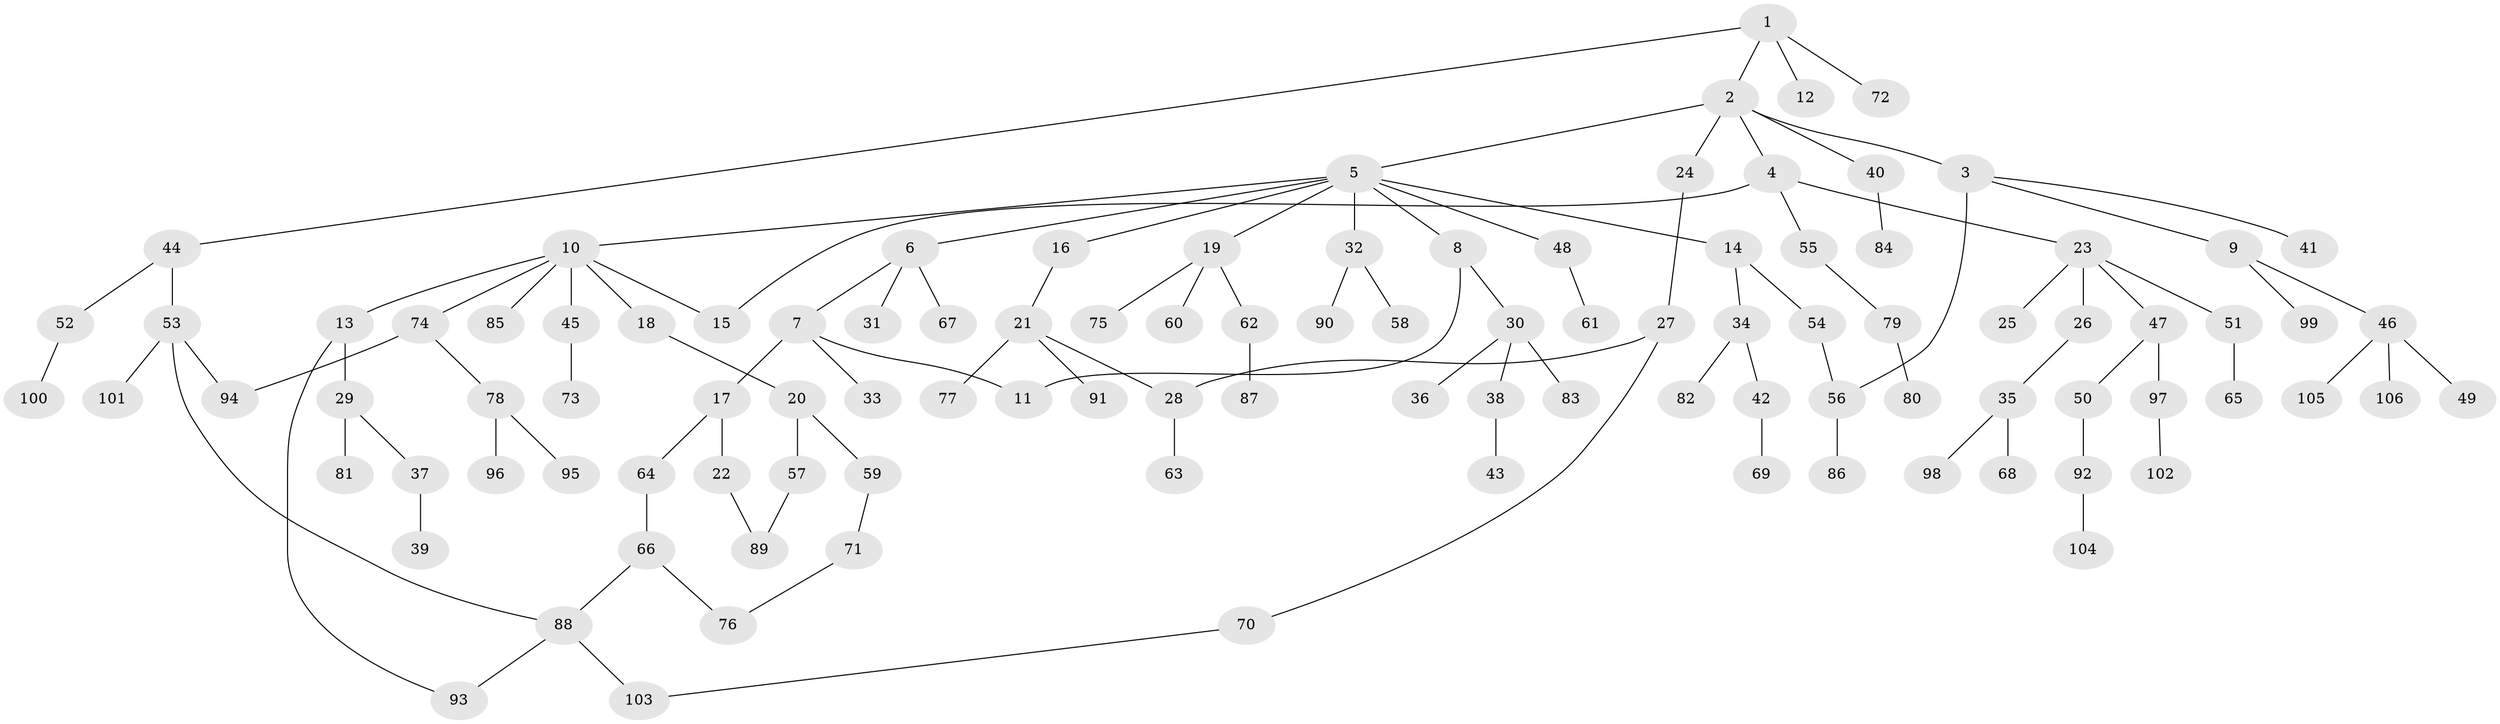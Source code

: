 // coarse degree distribution, {6: 0.02666666666666667, 4: 0.04, 9: 0.013333333333333334, 3: 0.25333333333333335, 2: 0.37333333333333335, 1: 0.29333333333333333}
// Generated by graph-tools (version 1.1) at 2025/36/03/04/25 23:36:08]
// undirected, 106 vertices, 115 edges
graph export_dot {
  node [color=gray90,style=filled];
  1;
  2;
  3;
  4;
  5;
  6;
  7;
  8;
  9;
  10;
  11;
  12;
  13;
  14;
  15;
  16;
  17;
  18;
  19;
  20;
  21;
  22;
  23;
  24;
  25;
  26;
  27;
  28;
  29;
  30;
  31;
  32;
  33;
  34;
  35;
  36;
  37;
  38;
  39;
  40;
  41;
  42;
  43;
  44;
  45;
  46;
  47;
  48;
  49;
  50;
  51;
  52;
  53;
  54;
  55;
  56;
  57;
  58;
  59;
  60;
  61;
  62;
  63;
  64;
  65;
  66;
  67;
  68;
  69;
  70;
  71;
  72;
  73;
  74;
  75;
  76;
  77;
  78;
  79;
  80;
  81;
  82;
  83;
  84;
  85;
  86;
  87;
  88;
  89;
  90;
  91;
  92;
  93;
  94;
  95;
  96;
  97;
  98;
  99;
  100;
  101;
  102;
  103;
  104;
  105;
  106;
  1 -- 2;
  1 -- 12;
  1 -- 44;
  1 -- 72;
  2 -- 3;
  2 -- 4;
  2 -- 5;
  2 -- 24;
  2 -- 40;
  3 -- 9;
  3 -- 41;
  3 -- 56;
  4 -- 15;
  4 -- 23;
  4 -- 55;
  5 -- 6;
  5 -- 8;
  5 -- 10;
  5 -- 14;
  5 -- 16;
  5 -- 19;
  5 -- 32;
  5 -- 48;
  6 -- 7;
  6 -- 31;
  6 -- 67;
  7 -- 11;
  7 -- 17;
  7 -- 33;
  8 -- 30;
  8 -- 11;
  9 -- 46;
  9 -- 99;
  10 -- 13;
  10 -- 18;
  10 -- 45;
  10 -- 74;
  10 -- 85;
  10 -- 15;
  13 -- 29;
  13 -- 93;
  14 -- 34;
  14 -- 54;
  16 -- 21;
  17 -- 22;
  17 -- 64;
  18 -- 20;
  19 -- 60;
  19 -- 62;
  19 -- 75;
  20 -- 57;
  20 -- 59;
  21 -- 77;
  21 -- 91;
  21 -- 28;
  22 -- 89;
  23 -- 25;
  23 -- 26;
  23 -- 47;
  23 -- 51;
  24 -- 27;
  26 -- 35;
  27 -- 28;
  27 -- 70;
  28 -- 63;
  29 -- 37;
  29 -- 81;
  30 -- 36;
  30 -- 38;
  30 -- 83;
  32 -- 58;
  32 -- 90;
  34 -- 42;
  34 -- 82;
  35 -- 68;
  35 -- 98;
  37 -- 39;
  38 -- 43;
  40 -- 84;
  42 -- 69;
  44 -- 52;
  44 -- 53;
  45 -- 73;
  46 -- 49;
  46 -- 105;
  46 -- 106;
  47 -- 50;
  47 -- 97;
  48 -- 61;
  50 -- 92;
  51 -- 65;
  52 -- 100;
  53 -- 101;
  53 -- 88;
  53 -- 94;
  54 -- 56;
  55 -- 79;
  56 -- 86;
  57 -- 89;
  59 -- 71;
  62 -- 87;
  64 -- 66;
  66 -- 88;
  66 -- 76;
  70 -- 103;
  71 -- 76;
  74 -- 78;
  74 -- 94;
  78 -- 95;
  78 -- 96;
  79 -- 80;
  88 -- 103;
  88 -- 93;
  92 -- 104;
  97 -- 102;
}
